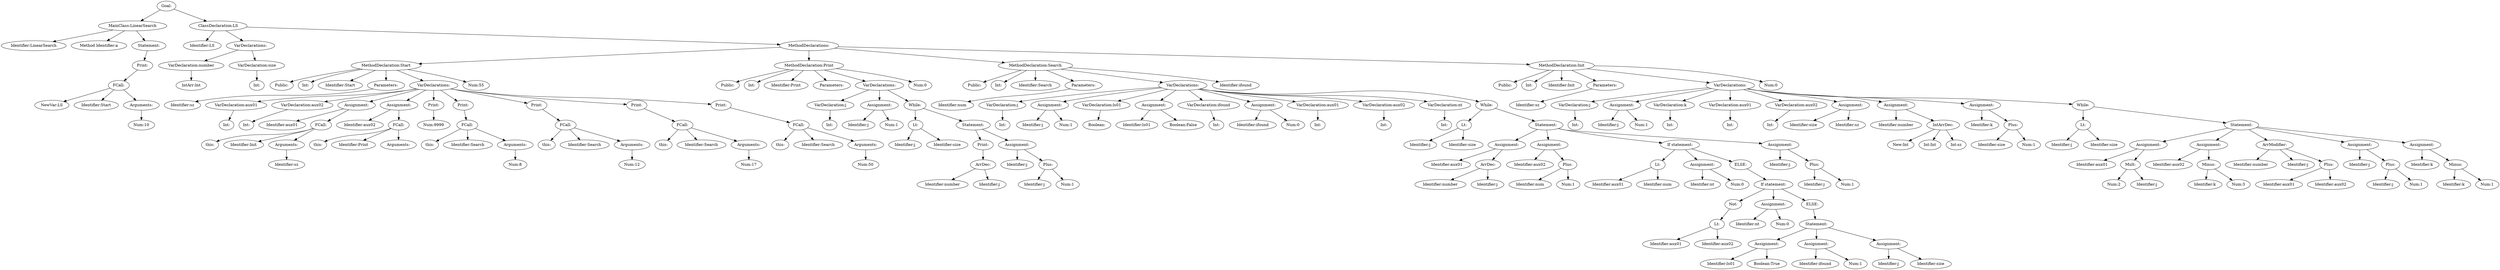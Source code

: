 digraph {
n0 [label="Goal:"];
n1 [label="MainClass:LinearSearch"];
n2 [label="Identifier:LinearSearch"];
n1 -> n2
n3 [label="Method Identifier:a"];
n1 -> n3
n4 [label="Statement:"];
n5 [label="Print:"];
n6 [label="FCall:"];
n7 [label="NewVar:LS"];
n6 -> n7
n8 [label="Identifier:Start"];
n6 -> n8
n9 [label="Arguments:"];
n10 [label="Num:10"];
n9 -> n10
n6 -> n9
n5 -> n6
n4 -> n5
n1 -> n4
n0 -> n1
n11 [label="ClassDeclaration:LS"];
n12 [label="Identifier:LS"];
n11 -> n12
n13 [label="VarDeclarations:"];
n14 [label="VarDeclaration:number"];
n15 [label="IntArr:Int"];
n14 -> n15
n13 -> n14
n16 [label="VarDeclaration:size"];
n17 [label="Int:"];
n16 -> n17
n13 -> n16
n11 -> n13
n18 [label="MethodDeclarations:"];
n19 [label="MethodDeclaration:Start"];
n20 [label="Public:"];
n19 -> n20
n21 [label="Int:"];
n19 -> n21
n22 [label="Identifier:Start"];
n19 -> n22
n23 [label="Parameters:"];
n24 [label="Identifier:sz"];
n23 -> n24
n19 -> n23
n25 [label="VarDeclarations:"];
n26 [label="VarDeclaration:aux01"];
n27 [label="Int:"];
n26 -> n27
n25 -> n26
n28 [label="VarDeclaration:aux02"];
n29 [label="Int:"];
n28 -> n29
n25 -> n28
n30 [label="Assignment:"];
n31 [label="Identifier:aux01"];
n30 -> n31
n32 [label="FCall:"];
n33 [label="this:"];
n32 -> n33
n34 [label="Identifier:Init"];
n32 -> n34
n35 [label="Arguments:"];
n36 [label="Identifier:sz"];
n35 -> n36
n32 -> n35
n30 -> n32
n25 -> n30
n37 [label="Assignment:"];
n38 [label="Identifier:aux02"];
n37 -> n38
n39 [label="FCall:"];
n40 [label="this:"];
n39 -> n40
n41 [label="Identifier:Print"];
n39 -> n41
n42 [label="Arguments:"];
n39 -> n42
n37 -> n39
n25 -> n37
n43 [label="Print:"];
n44 [label="Num:9999"];
n43 -> n44
n25 -> n43
n45 [label="Print:"];
n46 [label="FCall:"];
n47 [label="this:"];
n46 -> n47
n48 [label="Identifier:Search"];
n46 -> n48
n49 [label="Arguments:"];
n50 [label="Num:8"];
n49 -> n50
n46 -> n49
n45 -> n46
n25 -> n45
n51 [label="Print:"];
n52 [label="FCall:"];
n53 [label="this:"];
n52 -> n53
n54 [label="Identifier:Search"];
n52 -> n54
n55 [label="Arguments:"];
n56 [label="Num:12"];
n55 -> n56
n52 -> n55
n51 -> n52
n25 -> n51
n57 [label="Print:"];
n58 [label="FCall:"];
n59 [label="this:"];
n58 -> n59
n60 [label="Identifier:Search"];
n58 -> n60
n61 [label="Arguments:"];
n62 [label="Num:17"];
n61 -> n62
n58 -> n61
n57 -> n58
n25 -> n57
n63 [label="Print:"];
n64 [label="FCall:"];
n65 [label="this:"];
n64 -> n65
n66 [label="Identifier:Search"];
n64 -> n66
n67 [label="Arguments:"];
n68 [label="Num:50"];
n67 -> n68
n64 -> n67
n63 -> n64
n25 -> n63
n19 -> n25
n69 [label="Num:55"];
n19 -> n69
n18 -> n19
n70 [label="MethodDeclaration:Print"];
n71 [label="Public:"];
n70 -> n71
n72 [label="Int:"];
n70 -> n72
n73 [label="Identifier:Print"];
n70 -> n73
n74 [label="Parameters:"];
n70 -> n74
n75 [label="VarDeclarations:"];
n76 [label="VarDeclaration:j"];
n77 [label="Int:"];
n76 -> n77
n75 -> n76
n78 [label="Assignment:"];
n79 [label="Identifier:j"];
n78 -> n79
n80 [label="Num:1"];
n78 -> n80
n75 -> n78
n81 [label="While:"];
n82 [label="Lt:"];
n83 [label="Identifier:j"];
n82 -> n83
n84 [label="Identifier:size"];
n82 -> n84
n81 -> n82
n85 [label="Statement:"];
n86 [label="Print:"];
n87 [label="ArrDec:"];
n88 [label="Identifier:number"];
n87 -> n88
n89 [label="Identifier:j"];
n87 -> n89
n86 -> n87
n85 -> n86
n90 [label="Assignment:"];
n91 [label="Identifier:j"];
n90 -> n91
n92 [label="Plus:"];
n93 [label="Identifier:j"];
n92 -> n93
n94 [label="Num:1"];
n92 -> n94
n90 -> n92
n85 -> n90
n81 -> n85
n75 -> n81
n70 -> n75
n95 [label="Num:0"];
n70 -> n95
n18 -> n70
n96 [label="MethodDeclaration:Search"];
n97 [label="Public:"];
n96 -> n97
n98 [label="Int:"];
n96 -> n98
n99 [label="Identifier:Search"];
n96 -> n99
n100 [label="Parameters:"];
n101 [label="Identifier:num"];
n100 -> n101
n96 -> n100
n102 [label="VarDeclarations:"];
n103 [label="VarDeclaration:j"];
n104 [label="Int:"];
n103 -> n104
n102 -> n103
n105 [label="Assignment:"];
n106 [label="Identifier:j"];
n105 -> n106
n107 [label="Num:1"];
n105 -> n107
n102 -> n105
n108 [label="VarDeclaration:ls01"];
n109 [label="Boolean:"];
n108 -> n109
n102 -> n108
n110 [label="Assignment:"];
n111 [label="Identifier:ls01"];
n110 -> n111
n112 [label="Boolean:False"];
n110 -> n112
n102 -> n110
n113 [label="VarDeclaration:ifound"];
n114 [label="Int:"];
n113 -> n114
n102 -> n113
n115 [label="Assignment:"];
n116 [label="Identifier:ifound"];
n115 -> n116
n117 [label="Num:0"];
n115 -> n117
n102 -> n115
n118 [label="VarDeclaration:aux01"];
n119 [label="Int:"];
n118 -> n119
n102 -> n118
n120 [label="VarDeclaration:aux02"];
n121 [label="Int:"];
n120 -> n121
n102 -> n120
n122 [label="VarDeclaration:nt"];
n123 [label="Int:"];
n122 -> n123
n102 -> n122
n124 [label="While:"];
n125 [label="Lt:"];
n126 [label="Identifier:j"];
n125 -> n126
n127 [label="Identifier:size"];
n125 -> n127
n124 -> n125
n128 [label="Statement:"];
n129 [label="Assignment:"];
n130 [label="Identifier:aux01"];
n129 -> n130
n131 [label="ArrDec:"];
n132 [label="Identifier:number"];
n131 -> n132
n133 [label="Identifier:j"];
n131 -> n133
n129 -> n131
n128 -> n129
n134 [label="Assignment:"];
n135 [label="Identifier:aux02"];
n134 -> n135
n136 [label="Plus:"];
n137 [label="Identifier:num"];
n136 -> n137
n138 [label="Num:1"];
n136 -> n138
n134 -> n136
n128 -> n134
n139 [label="If statement:"];
n140 [label="Lt:"];
n141 [label="Identifier:aux01"];
n140 -> n141
n142 [label="Identifier:num"];
n140 -> n142
n139 -> n140
n143 [label="Assignment:"];
n144 [label="Identifier:nt"];
n143 -> n144
n145 [label="Num:0"];
n143 -> n145
n139 -> n143
n146 [label="ELSE:"];
n147 [label="If statement:"];
n148 [label="Not:"];
n149 [label="Lt:"];
n150 [label="Identifier:aux01"];
n149 -> n150
n151 [label="Identifier:aux02"];
n149 -> n151
n148 -> n149
n147 -> n148
n152 [label="Assignment:"];
n153 [label="Identifier:nt"];
n152 -> n153
n154 [label="Num:0"];
n152 -> n154
n147 -> n152
n155 [label="ELSE:"];
n156 [label="Statement:"];
n157 [label="Assignment:"];
n158 [label="Identifier:ls01"];
n157 -> n158
n159 [label="Boolean:True"];
n157 -> n159
n156 -> n157
n160 [label="Assignment:"];
n161 [label="Identifier:ifound"];
n160 -> n161
n162 [label="Num:1"];
n160 -> n162
n156 -> n160
n163 [label="Assignment:"];
n164 [label="Identifier:j"];
n163 -> n164
n165 [label="Identifier:size"];
n163 -> n165
n156 -> n163
n155 -> n156
n147 -> n155
n146 -> n147
n139 -> n146
n128 -> n139
n166 [label="Assignment:"];
n167 [label="Identifier:j"];
n166 -> n167
n168 [label="Plus:"];
n169 [label="Identifier:j"];
n168 -> n169
n170 [label="Num:1"];
n168 -> n170
n166 -> n168
n128 -> n166
n124 -> n128
n102 -> n124
n96 -> n102
n171 [label="Identifier:ifound"];
n96 -> n171
n18 -> n96
n172 [label="MethodDeclaration:Init"];
n173 [label="Public:"];
n172 -> n173
n174 [label="Int:"];
n172 -> n174
n175 [label="Identifier:Init"];
n172 -> n175
n176 [label="Parameters:"];
n177 [label="Identifier:sz"];
n176 -> n177
n172 -> n176
n178 [label="VarDeclarations:"];
n179 [label="VarDeclaration:j"];
n180 [label="Int:"];
n179 -> n180
n178 -> n179
n181 [label="Assignment:"];
n182 [label="Identifier:j"];
n181 -> n182
n183 [label="Num:1"];
n181 -> n183
n178 -> n181
n184 [label="VarDeclaration:k"];
n185 [label="Int:"];
n184 -> n185
n178 -> n184
n186 [label="VarDeclaration:aux01"];
n187 [label="Int:"];
n186 -> n187
n178 -> n186
n188 [label="VarDeclaration:aux02"];
n189 [label="Int:"];
n188 -> n189
n178 -> n188
n190 [label="Assignment:"];
n191 [label="Identifier:size"];
n190 -> n191
n192 [label="Identifier:sz"];
n190 -> n192
n178 -> n190
n193 [label="Assignment:"];
n194 [label="Identifier:number"];
n193 -> n194
n195 [label="IntArrDec:"];
n196 [label="New:Int"];
n195 -> n196
n197 [label="Int:Int"];
n195 -> n197
n198 [label="Int:sz"];
n195 -> n198
n193 -> n195
n178 -> n193
n199 [label="Assignment:"];
n200 [label="Identifier:k"];
n199 -> n200
n201 [label="Plus:"];
n202 [label="Identifier:size"];
n201 -> n202
n203 [label="Num:1"];
n201 -> n203
n199 -> n201
n178 -> n199
n204 [label="While:"];
n205 [label="Lt:"];
n206 [label="Identifier:j"];
n205 -> n206
n207 [label="Identifier:size"];
n205 -> n207
n204 -> n205
n208 [label="Statement:"];
n209 [label="Assignment:"];
n210 [label="Identifier:aux01"];
n209 -> n210
n211 [label="Mult:"];
n212 [label="Num:2"];
n211 -> n212
n213 [label="Identifier:j"];
n211 -> n213
n209 -> n211
n208 -> n209
n214 [label="Assignment:"];
n215 [label="Identifier:aux02"];
n214 -> n215
n216 [label="Minus:"];
n217 [label="Identifier:k"];
n216 -> n217
n218 [label="Num:3"];
n216 -> n218
n214 -> n216
n208 -> n214
n219 [label="ArrModifier:"];
n220 [label="Identifier:number"];
n219 -> n220
n221 [label="Identifier:j"];
n219 -> n221
n222 [label="Plus:"];
n223 [label="Identifier:aux01"];
n222 -> n223
n224 [label="Identifier:aux02"];
n222 -> n224
n219 -> n222
n208 -> n219
n225 [label="Assignment:"];
n226 [label="Identifier:j"];
n225 -> n226
n227 [label="Plus:"];
n228 [label="Identifier:j"];
n227 -> n228
n229 [label="Num:1"];
n227 -> n229
n225 -> n227
n208 -> n225
n230 [label="Assignment:"];
n231 [label="Identifier:k"];
n230 -> n231
n232 [label="Minus:"];
n233 [label="Identifier:k"];
n232 -> n233
n234 [label="Num:1"];
n232 -> n234
n230 -> n232
n208 -> n230
n204 -> n208
n178 -> n204
n172 -> n178
n235 [label="Num:0"];
n172 -> n235
n18 -> n172
n11 -> n18
n0 -> n11
}

